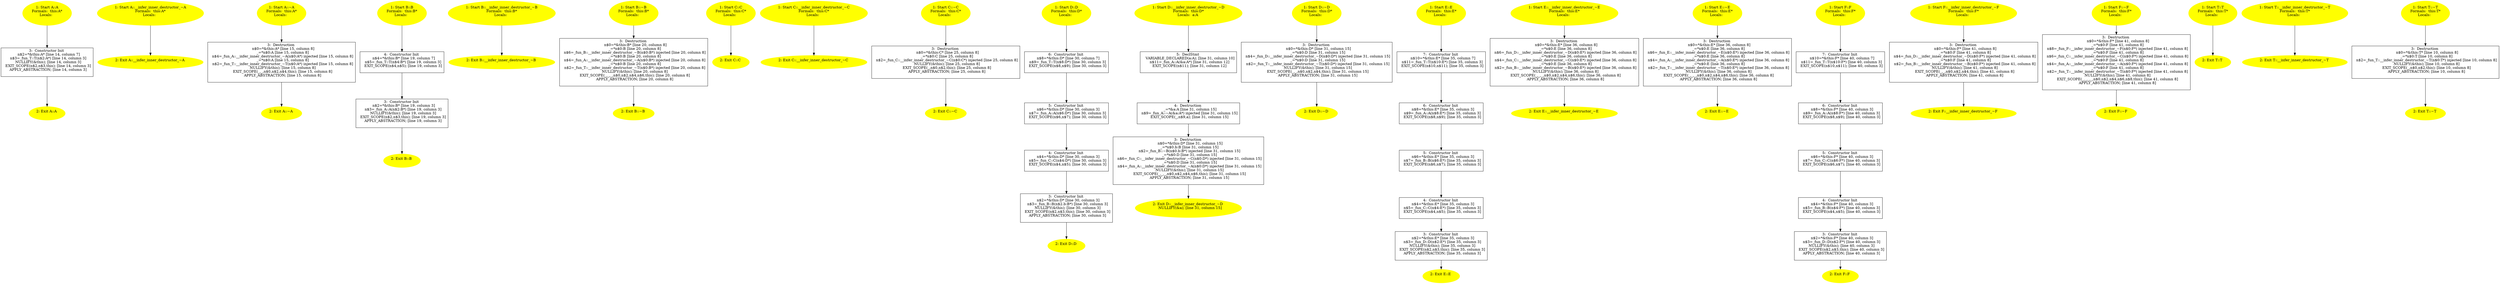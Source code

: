 /* @generated */
digraph cfg {
"A#A#{14779025497907219583}.17208581fb4c6bbf4d62e29851fb70ab_1" [label="1: Start A::A\nFormals:  this:A*\nLocals:  \n  " color=yellow style=filled]
	

	 "A#A#{14779025497907219583}.17208581fb4c6bbf4d62e29851fb70ab_1" -> "A#A#{14779025497907219583}.17208581fb4c6bbf4d62e29851fb70ab_3" ;
"A#A#{14779025497907219583}.17208581fb4c6bbf4d62e29851fb70ab_2" [label="2: Exit A::A \n  " color=yellow style=filled]
	

"A#A#{14779025497907219583}.17208581fb4c6bbf4d62e29851fb70ab_3" [label="3:  Constructor Init \n   n$2=*&this:A* [line 14, column 7]\n  n$3=_fun_T::T(n$2:A*) [line 14, column 3]\n  NULLIFY(&this); [line 14, column 3]\n  EXIT_SCOPE(n$2,n$3,this); [line 14, column 3]\n  APPLY_ABSTRACTION; [line 14, column 3]\n " shape="box"]
	

	 "A#A#{14779025497907219583}.17208581fb4c6bbf4d62e29851fb70ab_3" -> "A#A#{14779025497907219583}.17208581fb4c6bbf4d62e29851fb70ab_2" ;
"__infer_inner_destructor_~A#A#(5328378654181921475).fc82b49c4db05388a691369e292a802b_1" [label="1: Start A::__infer_inner_destructor_~A\nFormals:  this:A*\nLocals:  \n  " color=yellow style=filled]
	

	 "__infer_inner_destructor_~A#A#(5328378654181921475).fc82b49c4db05388a691369e292a802b_1" -> "__infer_inner_destructor_~A#A#(5328378654181921475).fc82b49c4db05388a691369e292a802b_2" ;
"__infer_inner_destructor_~A#A#(5328378654181921475).fc82b49c4db05388a691369e292a802b_2" [label="2: Exit A::__infer_inner_destructor_~A \n  " color=yellow style=filled]
	

"~A#A#(5328378654181921475).cff4808f235f4b18d15ccd10cb1df4ff_1" [label="1: Start A::~A\nFormals:  this:A*\nLocals:  \n  " color=yellow style=filled]
	

	 "~A#A#(5328378654181921475).cff4808f235f4b18d15ccd10cb1df4ff_1" -> "~A#A#(5328378654181921475).cff4808f235f4b18d15ccd10cb1df4ff_3" ;
"~A#A#(5328378654181921475).cff4808f235f4b18d15ccd10cb1df4ff_2" [label="2: Exit A::~A \n  " color=yellow style=filled]
	

"~A#A#(5328378654181921475).cff4808f235f4b18d15ccd10cb1df4ff_3" [label="3:  Destruction \n   n$0=*&this:A* [line 15, column 8]\n  _=*n$0:A [line 15, column 8]\n  n$4=_fun_A::__infer_inner_destructor_~A(n$0:A*) injected [line 15, column 8]\n  _=*n$0:A [line 15, column 8]\n  n$2=_fun_T::__infer_inner_destructor_~T(n$0:A*) injected [line 15, column 8]\n  NULLIFY(&this); [line 15, column 8]\n  EXIT_SCOPE(_,_,n$0,n$2,n$4,this); [line 15, column 8]\n  APPLY_ABSTRACTION; [line 15, column 8]\n " shape="box"]
	

	 "~A#A#(5328378654181921475).cff4808f235f4b18d15ccd10cb1df4ff_3" -> "~A#A#(5328378654181921475).cff4808f235f4b18d15ccd10cb1df4ff_2" ;
"B#B#{10798876524598897542}.3b10fa64f3322f2c8bfbde72c7a0e4a6_1" [label="1: Start B::B\nFormals:  this:B*\nLocals:  \n  " color=yellow style=filled]
	

	 "B#B#{10798876524598897542}.3b10fa64f3322f2c8bfbde72c7a0e4a6_1" -> "B#B#{10798876524598897542}.3b10fa64f3322f2c8bfbde72c7a0e4a6_4" ;
"B#B#{10798876524598897542}.3b10fa64f3322f2c8bfbde72c7a0e4a6_2" [label="2: Exit B::B \n  " color=yellow style=filled]
	

"B#B#{10798876524598897542}.3b10fa64f3322f2c8bfbde72c7a0e4a6_3" [label="3:  Constructor Init \n   n$2=*&this:B* [line 19, column 3]\n  n$3=_fun_A::A(n$2:B*) [line 19, column 3]\n  NULLIFY(&this); [line 19, column 3]\n  EXIT_SCOPE(n$2,n$3,this); [line 19, column 3]\n  APPLY_ABSTRACTION; [line 19, column 3]\n " shape="box"]
	

	 "B#B#{10798876524598897542}.3b10fa64f3322f2c8bfbde72c7a0e4a6_3" -> "B#B#{10798876524598897542}.3b10fa64f3322f2c8bfbde72c7a0e4a6_2" ;
"B#B#{10798876524598897542}.3b10fa64f3322f2c8bfbde72c7a0e4a6_4" [label="4:  Constructor Init \n   n$4=*&this:B* [line 19, column 7]\n  n$5=_fun_T::T(n$4:B*) [line 19, column 3]\n  EXIT_SCOPE(n$4,n$5); [line 19, column 3]\n " shape="box"]
	

	 "B#B#{10798876524598897542}.3b10fa64f3322f2c8bfbde72c7a0e4a6_4" -> "B#B#{10798876524598897542}.3b10fa64f3322f2c8bfbde72c7a0e4a6_3" ;
"__infer_inner_destructor_~B#B#(7876366742276079110).fe5e2468da434006eca91d5190796d09_1" [label="1: Start B::__infer_inner_destructor_~B\nFormals:  this:B*\nLocals:  \n  " color=yellow style=filled]
	

	 "__infer_inner_destructor_~B#B#(7876366742276079110).fe5e2468da434006eca91d5190796d09_1" -> "__infer_inner_destructor_~B#B#(7876366742276079110).fe5e2468da434006eca91d5190796d09_2" ;
"__infer_inner_destructor_~B#B#(7876366742276079110).fe5e2468da434006eca91d5190796d09_2" [label="2: Exit B::__infer_inner_destructor_~B \n  " color=yellow style=filled]
	

"~B#B#(7876366742276079110).576ee7cb70a3e3453b3760583a94887e_1" [label="1: Start B::~B\nFormals:  this:B*\nLocals:  \n  " color=yellow style=filled]
	

	 "~B#B#(7876366742276079110).576ee7cb70a3e3453b3760583a94887e_1" -> "~B#B#(7876366742276079110).576ee7cb70a3e3453b3760583a94887e_3" ;
"~B#B#(7876366742276079110).576ee7cb70a3e3453b3760583a94887e_2" [label="2: Exit B::~B \n  " color=yellow style=filled]
	

"~B#B#(7876366742276079110).576ee7cb70a3e3453b3760583a94887e_3" [label="3:  Destruction \n   n$0=*&this:B* [line 20, column 8]\n  _=*n$0:B [line 20, column 8]\n  n$6=_fun_B::__infer_inner_destructor_~B(n$0:B*) injected [line 20, column 8]\n  _=*n$0:B [line 20, column 8]\n  n$4=_fun_A::__infer_inner_destructor_~A(n$0:B*) injected [line 20, column 8]\n  _=*n$0:B [line 20, column 8]\n  n$2=_fun_T::__infer_inner_destructor_~T(n$0:B*) injected [line 20, column 8]\n  NULLIFY(&this); [line 20, column 8]\n  EXIT_SCOPE(_,_,_,n$0,n$2,n$4,n$6,this); [line 20, column 8]\n  APPLY_ABSTRACTION; [line 20, column 8]\n " shape="box"]
	

	 "~B#B#(7876366742276079110).576ee7cb70a3e3453b3760583a94887e_3" -> "~B#B#(7876366742276079110).576ee7cb70a3e3453b3760583a94887e_2" ;
"C#C#{5740611327153041165}.7f44dbfcbf1af9b0d8bcababbf48127e_1" [label="1: Start C::C\nFormals:  this:C*\nLocals:  \n  " color=yellow style=filled]
	

	 "C#C#{5740611327153041165}.7f44dbfcbf1af9b0d8bcababbf48127e_1" -> "C#C#{5740611327153041165}.7f44dbfcbf1af9b0d8bcababbf48127e_2" ;
"C#C#{5740611327153041165}.7f44dbfcbf1af9b0d8bcababbf48127e_2" [label="2: Exit C::C \n  " color=yellow style=filled]
	

"__infer_inner_destructor_~C#C#(8663121109475859597).b2a38f2bbddcdfc0b09e6d7290006778_1" [label="1: Start C::__infer_inner_destructor_~C\nFormals:  this:C*\nLocals:  \n  " color=yellow style=filled]
	

	 "__infer_inner_destructor_~C#C#(8663121109475859597).b2a38f2bbddcdfc0b09e6d7290006778_1" -> "__infer_inner_destructor_~C#C#(8663121109475859597).b2a38f2bbddcdfc0b09e6d7290006778_2" ;
"__infer_inner_destructor_~C#C#(8663121109475859597).b2a38f2bbddcdfc0b09e6d7290006778_2" [label="2: Exit C::__infer_inner_destructor_~C \n  " color=yellow style=filled]
	

"~C#C#(8663121109475859597).c4887e86b7c3519c4397dd483476d5d2_1" [label="1: Start C::~C\nFormals:  this:C*\nLocals:  \n  " color=yellow style=filled]
	

	 "~C#C#(8663121109475859597).c4887e86b7c3519c4397dd483476d5d2_1" -> "~C#C#(8663121109475859597).c4887e86b7c3519c4397dd483476d5d2_3" ;
"~C#C#(8663121109475859597).c4887e86b7c3519c4397dd483476d5d2_2" [label="2: Exit C::~C \n  " color=yellow style=filled]
	

"~C#C#(8663121109475859597).c4887e86b7c3519c4397dd483476d5d2_3" [label="3:  Destruction \n   n$0=*&this:C* [line 25, column 8]\n  _=*n$0:C [line 25, column 8]\n  n$2=_fun_C::__infer_inner_destructor_~C(n$0:C*) injected [line 25, column 8]\n  NULLIFY(&this); [line 25, column 8]\n  EXIT_SCOPE(_,n$0,n$2,this); [line 25, column 8]\n  APPLY_ABSTRACTION; [line 25, column 8]\n " shape="box"]
	

	 "~C#C#(8663121109475859597).c4887e86b7c3519c4397dd483476d5d2_3" -> "~C#C#(8663121109475859597).c4887e86b7c3519c4397dd483476d5d2_2" ;
"D#D#{14859184625718510620}.5a45d8adce2fa330a108d14c6d9e7ad2_1" [label="1: Start D::D\nFormals:  this:D*\nLocals:  \n  " color=yellow style=filled]
	

	 "D#D#{14859184625718510620}.5a45d8adce2fa330a108d14c6d9e7ad2_1" -> "D#D#{14859184625718510620}.5a45d8adce2fa330a108d14c6d9e7ad2_6" ;
"D#D#{14859184625718510620}.5a45d8adce2fa330a108d14c6d9e7ad2_2" [label="2: Exit D::D \n  " color=yellow style=filled]
	

"D#D#{14859184625718510620}.5a45d8adce2fa330a108d14c6d9e7ad2_3" [label="3:  Constructor Init \n   n$2=*&this:D* [line 30, column 3]\n  n$3=_fun_B::B(n$2.b:B*) [line 30, column 3]\n  NULLIFY(&this); [line 30, column 3]\n  EXIT_SCOPE(n$2,n$3,this); [line 30, column 3]\n  APPLY_ABSTRACTION; [line 30, column 3]\n " shape="box"]
	

	 "D#D#{14859184625718510620}.5a45d8adce2fa330a108d14c6d9e7ad2_3" -> "D#D#{14859184625718510620}.5a45d8adce2fa330a108d14c6d9e7ad2_2" ;
"D#D#{14859184625718510620}.5a45d8adce2fa330a108d14c6d9e7ad2_4" [label="4:  Constructor Init \n   n$4=*&this:D* [line 30, column 3]\n  n$5=_fun_C::C(n$4:D*) [line 30, column 3]\n  EXIT_SCOPE(n$4,n$5); [line 30, column 3]\n " shape="box"]
	

	 "D#D#{14859184625718510620}.5a45d8adce2fa330a108d14c6d9e7ad2_4" -> "D#D#{14859184625718510620}.5a45d8adce2fa330a108d14c6d9e7ad2_3" ;
"D#D#{14859184625718510620}.5a45d8adce2fa330a108d14c6d9e7ad2_5" [label="5:  Constructor Init \n   n$6=*&this:D* [line 30, column 3]\n  n$7=_fun_A::A(n$6:D*) [line 30, column 3]\n  EXIT_SCOPE(n$6,n$7); [line 30, column 3]\n " shape="box"]
	

	 "D#D#{14859184625718510620}.5a45d8adce2fa330a108d14c6d9e7ad2_5" -> "D#D#{14859184625718510620}.5a45d8adce2fa330a108d14c6d9e7ad2_4" ;
"D#D#{14859184625718510620}.5a45d8adce2fa330a108d14c6d9e7ad2_6" [label="6:  Constructor Init \n   n$8=*&this:D* [line 30, column 7]\n  n$9=_fun_T::T(n$8:D*) [line 30, column 3]\n  EXIT_SCOPE(n$8,n$9); [line 30, column 3]\n " shape="box"]
	

	 "D#D#{14859184625718510620}.5a45d8adce2fa330a108d14c6d9e7ad2_6" -> "D#D#{14859184625718510620}.5a45d8adce2fa330a108d14c6d9e7ad2_5" ;
"__infer_inner_destructor_~D#D#(5618221758133596168).bafb8a40b92952d90ec3736fc827de7f_1" [label="1: Start D::__infer_inner_destructor_~D\nFormals:  this:D*\nLocals:  a:A \n  " color=yellow style=filled]
	

	 "__infer_inner_destructor_~D#D#(5618221758133596168).bafb8a40b92952d90ec3736fc827de7f_1" -> "__infer_inner_destructor_~D#D#(5618221758133596168).bafb8a40b92952d90ec3736fc827de7f_5" ;
"__infer_inner_destructor_~D#D#(5618221758133596168).bafb8a40b92952d90ec3736fc827de7f_2" [label="2: Exit D::__infer_inner_destructor_~D \n   NULLIFY(&a); [line 31, column 15]\n " color=yellow style=filled]
	

"__infer_inner_destructor_~D#D#(5618221758133596168).bafb8a40b92952d90ec3736fc827de7f_3" [label="3:  Destruction \n   n$0=*&this:D* [line 31, column 15]\n  _=*n$0.b:B [line 31, column 15]\n  n$2=_fun_B::~B(n$0.b:B*) injected [line 31, column 15]\n  _=*n$0:D [line 31, column 15]\n  n$6=_fun_C::__infer_inner_destructor_~C(n$0:D*) injected [line 31, column 15]\n  _=*n$0:D [line 31, column 15]\n  n$4=_fun_A::__infer_inner_destructor_~A(n$0:D*) injected [line 31, column 15]\n  NULLIFY(&this); [line 31, column 15]\n  EXIT_SCOPE(_,_,_,n$0,n$2,n$4,n$6,this); [line 31, column 15]\n  APPLY_ABSTRACTION; [line 31, column 15]\n " shape="box"]
	

	 "__infer_inner_destructor_~D#D#(5618221758133596168).bafb8a40b92952d90ec3736fc827de7f_3" -> "__infer_inner_destructor_~D#D#(5618221758133596168).bafb8a40b92952d90ec3736fc827de7f_2" ;
"__infer_inner_destructor_~D#D#(5618221758133596168).bafb8a40b92952d90ec3736fc827de7f_4" [label="4:  Destruction \n   _=*&a:A [line 31, column 15]\n  n$9=_fun_A::~A(&a:A*) injected [line 31, column 15]\n  EXIT_SCOPE(_,n$9,a); [line 31, column 15]\n " shape="box"]
	

	 "__infer_inner_destructor_~D#D#(5618221758133596168).bafb8a40b92952d90ec3736fc827de7f_4" -> "__infer_inner_destructor_~D#D#(5618221758133596168).bafb8a40b92952d90ec3736fc827de7f_3" ;
"__infer_inner_destructor_~D#D#(5618221758133596168).bafb8a40b92952d90ec3736fc827de7f_5" [label="5:  DeclStmt \n   VARIABLE_DECLARED(a:A); [line 31, column 10]\n  n$11=_fun_A::A(&a:A*) [line 31, column 12]\n  EXIT_SCOPE(n$11); [line 31, column 12]\n " shape="box"]
	

	 "__infer_inner_destructor_~D#D#(5618221758133596168).bafb8a40b92952d90ec3736fc827de7f_5" -> "__infer_inner_destructor_~D#D#(5618221758133596168).bafb8a40b92952d90ec3736fc827de7f_4" ;
"~D#D#(5618221758133596168).bd1f40c4fa1d5ed90c732a34d33e4d7c_1" [label="1: Start D::~D\nFormals:  this:D*\nLocals:  \n  " color=yellow style=filled]
	

	 "~D#D#(5618221758133596168).bd1f40c4fa1d5ed90c732a34d33e4d7c_1" -> "~D#D#(5618221758133596168).bd1f40c4fa1d5ed90c732a34d33e4d7c_3" ;
"~D#D#(5618221758133596168).bd1f40c4fa1d5ed90c732a34d33e4d7c_2" [label="2: Exit D::~D \n  " color=yellow style=filled]
	

"~D#D#(5618221758133596168).bd1f40c4fa1d5ed90c732a34d33e4d7c_3" [label="3:  Destruction \n   n$0=*&this:D* [line 31, column 15]\n  _=*n$0:D [line 31, column 15]\n  n$4=_fun_D::__infer_inner_destructor_~D(n$0:D*) injected [line 31, column 15]\n  _=*n$0:D [line 31, column 15]\n  n$2=_fun_T::__infer_inner_destructor_~T(n$0:D*) injected [line 31, column 15]\n  NULLIFY(&this); [line 31, column 15]\n  EXIT_SCOPE(_,_,n$0,n$2,n$4,this); [line 31, column 15]\n  APPLY_ABSTRACTION; [line 31, column 15]\n " shape="box"]
	

	 "~D#D#(5618221758133596168).bd1f40c4fa1d5ed90c732a34d33e4d7c_3" -> "~D#D#(5618221758133596168).bd1f40c4fa1d5ed90c732a34d33e4d7c_2" ;
"E#E#{7886195349376518403}.02845ceb3bc1b2ade1c6ab65150dfc34_1" [label="1: Start E::E\nFormals:  this:E*\nLocals:  \n  " color=yellow style=filled]
	

	 "E#E#{7886195349376518403}.02845ceb3bc1b2ade1c6ab65150dfc34_1" -> "E#E#{7886195349376518403}.02845ceb3bc1b2ade1c6ab65150dfc34_7" ;
"E#E#{7886195349376518403}.02845ceb3bc1b2ade1c6ab65150dfc34_2" [label="2: Exit E::E \n  " color=yellow style=filled]
	

"E#E#{7886195349376518403}.02845ceb3bc1b2ade1c6ab65150dfc34_3" [label="3:  Constructor Init \n   n$2=*&this:E* [line 35, column 3]\n  n$3=_fun_D::D(n$2:E*) [line 35, column 3]\n  NULLIFY(&this); [line 35, column 3]\n  EXIT_SCOPE(n$2,n$3,this); [line 35, column 3]\n  APPLY_ABSTRACTION; [line 35, column 3]\n " shape="box"]
	

	 "E#E#{7886195349376518403}.02845ceb3bc1b2ade1c6ab65150dfc34_3" -> "E#E#{7886195349376518403}.02845ceb3bc1b2ade1c6ab65150dfc34_2" ;
"E#E#{7886195349376518403}.02845ceb3bc1b2ade1c6ab65150dfc34_4" [label="4:  Constructor Init \n   n$4=*&this:E* [line 35, column 3]\n  n$5=_fun_C::C(n$4:E*) [line 35, column 3]\n  EXIT_SCOPE(n$4,n$5); [line 35, column 3]\n " shape="box"]
	

	 "E#E#{7886195349376518403}.02845ceb3bc1b2ade1c6ab65150dfc34_4" -> "E#E#{7886195349376518403}.02845ceb3bc1b2ade1c6ab65150dfc34_3" ;
"E#E#{7886195349376518403}.02845ceb3bc1b2ade1c6ab65150dfc34_5" [label="5:  Constructor Init \n   n$6=*&this:E* [line 35, column 3]\n  n$7=_fun_B::B(n$6:E*) [line 35, column 3]\n  EXIT_SCOPE(n$6,n$7); [line 35, column 3]\n " shape="box"]
	

	 "E#E#{7886195349376518403}.02845ceb3bc1b2ade1c6ab65150dfc34_5" -> "E#E#{7886195349376518403}.02845ceb3bc1b2ade1c6ab65150dfc34_4" ;
"E#E#{7886195349376518403}.02845ceb3bc1b2ade1c6ab65150dfc34_6" [label="6:  Constructor Init \n   n$8=*&this:E* [line 35, column 3]\n  n$9=_fun_A::A(n$8:E*) [line 35, column 3]\n  EXIT_SCOPE(n$8,n$9); [line 35, column 3]\n " shape="box"]
	

	 "E#E#{7886195349376518403}.02845ceb3bc1b2ade1c6ab65150dfc34_6" -> "E#E#{7886195349376518403}.02845ceb3bc1b2ade1c6ab65150dfc34_5" ;
"E#E#{7886195349376518403}.02845ceb3bc1b2ade1c6ab65150dfc34_7" [label="7:  Constructor Init \n   n$10=*&this:E* [line 35, column 7]\n  n$11=_fun_T::T(n$10:E*) [line 35, column 3]\n  EXIT_SCOPE(n$10,n$11); [line 35, column 3]\n " shape="box"]
	

	 "E#E#{7886195349376518403}.02845ceb3bc1b2ade1c6ab65150dfc34_7" -> "E#E#{7886195349376518403}.02845ceb3bc1b2ade1c6ab65150dfc34_6" ;
"__infer_inner_destructor_~E#E#(2987579715549688623).0c2beae2fa1834341749df3ec1f5ac22_1" [label="1: Start E::__infer_inner_destructor_~E\nFormals:  this:E*\nLocals:  \n  " color=yellow style=filled]
	

	 "__infer_inner_destructor_~E#E#(2987579715549688623).0c2beae2fa1834341749df3ec1f5ac22_1" -> "__infer_inner_destructor_~E#E#(2987579715549688623).0c2beae2fa1834341749df3ec1f5ac22_3" ;
"__infer_inner_destructor_~E#E#(2987579715549688623).0c2beae2fa1834341749df3ec1f5ac22_2" [label="2: Exit E::__infer_inner_destructor_~E \n  " color=yellow style=filled]
	

"__infer_inner_destructor_~E#E#(2987579715549688623).0c2beae2fa1834341749df3ec1f5ac22_3" [label="3:  Destruction \n   n$0=*&this:E* [line 36, column 8]\n  _=*n$0:E [line 36, column 8]\n  n$6=_fun_D::__infer_inner_destructor_~D(n$0:E*) injected [line 36, column 8]\n  _=*n$0:E [line 36, column 8]\n  n$4=_fun_C::__infer_inner_destructor_~C(n$0:E*) injected [line 36, column 8]\n  _=*n$0:E [line 36, column 8]\n  n$2=_fun_B::__infer_inner_destructor_~B(n$0:E*) injected [line 36, column 8]\n  NULLIFY(&this); [line 36, column 8]\n  EXIT_SCOPE(_,_,_,n$0,n$2,n$4,n$6,this); [line 36, column 8]\n  APPLY_ABSTRACTION; [line 36, column 8]\n " shape="box"]
	

	 "__infer_inner_destructor_~E#E#(2987579715549688623).0c2beae2fa1834341749df3ec1f5ac22_3" -> "__infer_inner_destructor_~E#E#(2987579715549688623).0c2beae2fa1834341749df3ec1f5ac22_2" ;
"~E#E#(2987579715549688623).452c4ab608cbb84e7144bf65a39276d9_1" [label="1: Start E::~E\nFormals:  this:E*\nLocals:  \n  " color=yellow style=filled]
	

	 "~E#E#(2987579715549688623).452c4ab608cbb84e7144bf65a39276d9_1" -> "~E#E#(2987579715549688623).452c4ab608cbb84e7144bf65a39276d9_3" ;
"~E#E#(2987579715549688623).452c4ab608cbb84e7144bf65a39276d9_2" [label="2: Exit E::~E \n  " color=yellow style=filled]
	

"~E#E#(2987579715549688623).452c4ab608cbb84e7144bf65a39276d9_3" [label="3:  Destruction \n   n$0=*&this:E* [line 36, column 8]\n  _=*n$0:E [line 36, column 8]\n  n$6=_fun_E::__infer_inner_destructor_~E(n$0:E*) injected [line 36, column 8]\n  _=*n$0:E [line 36, column 8]\n  n$4=_fun_A::__infer_inner_destructor_~A(n$0:E*) injected [line 36, column 8]\n  _=*n$0:E [line 36, column 8]\n  n$2=_fun_T::__infer_inner_destructor_~T(n$0:E*) injected [line 36, column 8]\n  NULLIFY(&this); [line 36, column 8]\n  EXIT_SCOPE(_,_,_,n$0,n$2,n$4,n$6,this); [line 36, column 8]\n  APPLY_ABSTRACTION; [line 36, column 8]\n " shape="box"]
	

	 "~E#E#(2987579715549688623).452c4ab608cbb84e7144bf65a39276d9_3" -> "~E#E#(2987579715549688623).452c4ab608cbb84e7144bf65a39276d9_2" ;
"F#F#{11715195598984476266}.884ea102935d653fcf591dff17f31401_1" [label="1: Start F::F\nFormals:  this:F*\nLocals:  \n  " color=yellow style=filled]
	

	 "F#F#{11715195598984476266}.884ea102935d653fcf591dff17f31401_1" -> "F#F#{11715195598984476266}.884ea102935d653fcf591dff17f31401_7" ;
"F#F#{11715195598984476266}.884ea102935d653fcf591dff17f31401_2" [label="2: Exit F::F \n  " color=yellow style=filled]
	

"F#F#{11715195598984476266}.884ea102935d653fcf591dff17f31401_3" [label="3:  Constructor Init \n   n$2=*&this:F* [line 40, column 3]\n  n$3=_fun_D::D(n$2:F*) [line 40, column 3]\n  NULLIFY(&this); [line 40, column 3]\n  EXIT_SCOPE(n$2,n$3,this); [line 40, column 3]\n  APPLY_ABSTRACTION; [line 40, column 3]\n " shape="box"]
	

	 "F#F#{11715195598984476266}.884ea102935d653fcf591dff17f31401_3" -> "F#F#{11715195598984476266}.884ea102935d653fcf591dff17f31401_2" ;
"F#F#{11715195598984476266}.884ea102935d653fcf591dff17f31401_4" [label="4:  Constructor Init \n   n$4=*&this:F* [line 40, column 3]\n  n$5=_fun_B::B(n$4:F*) [line 40, column 3]\n  EXIT_SCOPE(n$4,n$5); [line 40, column 3]\n " shape="box"]
	

	 "F#F#{11715195598984476266}.884ea102935d653fcf591dff17f31401_4" -> "F#F#{11715195598984476266}.884ea102935d653fcf591dff17f31401_3" ;
"F#F#{11715195598984476266}.884ea102935d653fcf591dff17f31401_5" [label="5:  Constructor Init \n   n$6=*&this:F* [line 40, column 3]\n  n$7=_fun_C::C(n$6:F*) [line 40, column 3]\n  EXIT_SCOPE(n$6,n$7); [line 40, column 3]\n " shape="box"]
	

	 "F#F#{11715195598984476266}.884ea102935d653fcf591dff17f31401_5" -> "F#F#{11715195598984476266}.884ea102935d653fcf591dff17f31401_4" ;
"F#F#{11715195598984476266}.884ea102935d653fcf591dff17f31401_6" [label="6:  Constructor Init \n   n$8=*&this:F* [line 40, column 3]\n  n$9=_fun_A::A(n$8:F*) [line 40, column 3]\n  EXIT_SCOPE(n$8,n$9); [line 40, column 3]\n " shape="box"]
	

	 "F#F#{11715195598984476266}.884ea102935d653fcf591dff17f31401_6" -> "F#F#{11715195598984476266}.884ea102935d653fcf591dff17f31401_5" ;
"F#F#{11715195598984476266}.884ea102935d653fcf591dff17f31401_7" [label="7:  Constructor Init \n   n$10=*&this:F* [line 40, column 7]\n  n$11=_fun_T::T(n$10:F*) [line 40, column 3]\n  EXIT_SCOPE(n$10,n$11); [line 40, column 3]\n " shape="box"]
	

	 "F#F#{11715195598984476266}.884ea102935d653fcf591dff17f31401_7" -> "F#F#{11715195598984476266}.884ea102935d653fcf591dff17f31401_6" ;
"__infer_inner_destructor_~F#F#(5727529154579633650).20752c7323d15bc6d30fac190df5baf8_1" [label="1: Start F::__infer_inner_destructor_~F\nFormals:  this:F*\nLocals:  \n  " color=yellow style=filled]
	

	 "__infer_inner_destructor_~F#F#(5727529154579633650).20752c7323d15bc6d30fac190df5baf8_1" -> "__infer_inner_destructor_~F#F#(5727529154579633650).20752c7323d15bc6d30fac190df5baf8_3" ;
"__infer_inner_destructor_~F#F#(5727529154579633650).20752c7323d15bc6d30fac190df5baf8_2" [label="2: Exit F::__infer_inner_destructor_~F \n  " color=yellow style=filled]
	

"__infer_inner_destructor_~F#F#(5727529154579633650).20752c7323d15bc6d30fac190df5baf8_3" [label="3:  Destruction \n   n$0=*&this:F* [line 41, column 8]\n  _=*n$0:F [line 41, column 8]\n  n$4=_fun_D::__infer_inner_destructor_~D(n$0:F*) injected [line 41, column 8]\n  _=*n$0:F [line 41, column 8]\n  n$2=_fun_B::__infer_inner_destructor_~B(n$0:F*) injected [line 41, column 8]\n  NULLIFY(&this); [line 41, column 8]\n  EXIT_SCOPE(_,_,n$0,n$2,n$4,this); [line 41, column 8]\n  APPLY_ABSTRACTION; [line 41, column 8]\n " shape="box"]
	

	 "__infer_inner_destructor_~F#F#(5727529154579633650).20752c7323d15bc6d30fac190df5baf8_3" -> "__infer_inner_destructor_~F#F#(5727529154579633650).20752c7323d15bc6d30fac190df5baf8_2" ;
"~F#F#(5727529154579633650).f1ad6d785ba06c47f402bc76b9b85f73_1" [label="1: Start F::~F\nFormals:  this:F*\nLocals:  \n  " color=yellow style=filled]
	

	 "~F#F#(5727529154579633650).f1ad6d785ba06c47f402bc76b9b85f73_1" -> "~F#F#(5727529154579633650).f1ad6d785ba06c47f402bc76b9b85f73_3" ;
"~F#F#(5727529154579633650).f1ad6d785ba06c47f402bc76b9b85f73_2" [label="2: Exit F::~F \n  " color=yellow style=filled]
	

"~F#F#(5727529154579633650).f1ad6d785ba06c47f402bc76b9b85f73_3" [label="3:  Destruction \n   n$0=*&this:F* [line 41, column 8]\n  _=*n$0:F [line 41, column 8]\n  n$8=_fun_F::__infer_inner_destructor_~F(n$0:F*) injected [line 41, column 8]\n  _=*n$0:F [line 41, column 8]\n  n$6=_fun_C::__infer_inner_destructor_~C(n$0:F*) injected [line 41, column 8]\n  _=*n$0:F [line 41, column 8]\n  n$4=_fun_A::__infer_inner_destructor_~A(n$0:F*) injected [line 41, column 8]\n  _=*n$0:F [line 41, column 8]\n  n$2=_fun_T::__infer_inner_destructor_~T(n$0:F*) injected [line 41, column 8]\n  NULLIFY(&this); [line 41, column 8]\n  EXIT_SCOPE(_,_,_,_,n$0,n$2,n$4,n$6,n$8,this); [line 41, column 8]\n  APPLY_ABSTRACTION; [line 41, column 8]\n " shape="box"]
	

	 "~F#F#(5727529154579633650).f1ad6d785ba06c47f402bc76b9b85f73_3" -> "~F#F#(5727529154579633650).f1ad6d785ba06c47f402bc76b9b85f73_2" ;
"T#T#{15422546710357390924}.2e459864a844310ea5ab719ea4768a72_1" [label="1: Start T::T\nFormals:  this:T*\nLocals:  \n  " color=yellow style=filled]
	

	 "T#T#{15422546710357390924}.2e459864a844310ea5ab719ea4768a72_1" -> "T#T#{15422546710357390924}.2e459864a844310ea5ab719ea4768a72_2" ;
"T#T#{15422546710357390924}.2e459864a844310ea5ab719ea4768a72_2" [label="2: Exit T::T \n  " color=yellow style=filled]
	

"__infer_inner_destructor_~T#T#(198129514833990712).6f8f8037f60d385be9f35cbd1252e677_1" [label="1: Start T::__infer_inner_destructor_~T\nFormals:  this:T*\nLocals:  \n  " color=yellow style=filled]
	

	 "__infer_inner_destructor_~T#T#(198129514833990712).6f8f8037f60d385be9f35cbd1252e677_1" -> "__infer_inner_destructor_~T#T#(198129514833990712).6f8f8037f60d385be9f35cbd1252e677_2" ;
"__infer_inner_destructor_~T#T#(198129514833990712).6f8f8037f60d385be9f35cbd1252e677_2" [label="2: Exit T::__infer_inner_destructor_~T \n  " color=yellow style=filled]
	

"~T#T#(198129514833990712).9a1fb2f2d427aff6059a6de0c57b5949_1" [label="1: Start T::~T\nFormals:  this:T*\nLocals:  \n  " color=yellow style=filled]
	

	 "~T#T#(198129514833990712).9a1fb2f2d427aff6059a6de0c57b5949_1" -> "~T#T#(198129514833990712).9a1fb2f2d427aff6059a6de0c57b5949_3" ;
"~T#T#(198129514833990712).9a1fb2f2d427aff6059a6de0c57b5949_2" [label="2: Exit T::~T \n  " color=yellow style=filled]
	

"~T#T#(198129514833990712).9a1fb2f2d427aff6059a6de0c57b5949_3" [label="3:  Destruction \n   n$0=*&this:T* [line 10, column 8]\n  _=*n$0:T [line 10, column 8]\n  n$2=_fun_T::__infer_inner_destructor_~T(n$0:T*) injected [line 10, column 8]\n  NULLIFY(&this); [line 10, column 8]\n  EXIT_SCOPE(_,n$0,n$2,this); [line 10, column 8]\n  APPLY_ABSTRACTION; [line 10, column 8]\n " shape="box"]
	

	 "~T#T#(198129514833990712).9a1fb2f2d427aff6059a6de0c57b5949_3" -> "~T#T#(198129514833990712).9a1fb2f2d427aff6059a6de0c57b5949_2" ;
}
